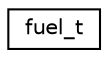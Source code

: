 digraph "Graphical Class Hierarchy"
{
  edge [fontname="Helvetica",fontsize="10",labelfontname="Helvetica",labelfontsize="10"];
  node [fontname="Helvetica",fontsize="10",shape=record];
  rankdir="LR";
  Node1 [label="fuel_t",height=0.2,width=0.4,color="black", fillcolor="white", style="filled",URL="$structfuel__t.html",tooltip="Common fuel gauge struct. "];
}
